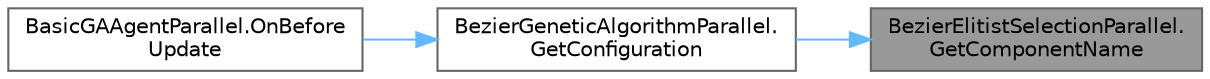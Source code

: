 digraph "BezierElitistSelectionParallel.GetComponentName"
{
 // LATEX_PDF_SIZE
  bgcolor="transparent";
  edge [fontname=Helvetica,fontsize=10,labelfontname=Helvetica,labelfontsize=10];
  node [fontname=Helvetica,fontsize=10,shape=box,height=0.2,width=0.4];
  rankdir="RL";
  Node1 [id="Node000001",label="BezierElitistSelectionParallel.\lGetComponentName",height=0.2,width=0.4,color="gray40", fillcolor="grey60", style="filled", fontcolor="black",tooltip="Getter for component name."];
  Node1 -> Node2 [id="edge1_Node000001_Node000002",dir="back",color="steelblue1",style="solid",tooltip=" "];
  Node2 [id="Node000002",label="BezierGeneticAlgorithmParallel.\lGetConfiguration",height=0.2,width=0.4,color="grey40", fillcolor="white", style="filled",URL="$struct_bezier_genetic_algorithm_parallel.html#a3c7f4b932f7f029cf12698578ec02a65",tooltip="Creates a string capturing configuration of this GA."];
  Node2 -> Node3 [id="edge2_Node000002_Node000003",dir="back",color="steelblue1",style="solid",tooltip=" "];
  Node3 [id="Node000003",label="BasicGAAgentParallel.OnBefore\lUpdate",height=0.2,width=0.4,color="grey40", fillcolor="white", style="filled",URL="$class_basic_g_a_agent_parallel.html#ad1de461fd921e42f72037b2df6084636",tooltip="Scheduling GA and checking for destination arrival."];
}

